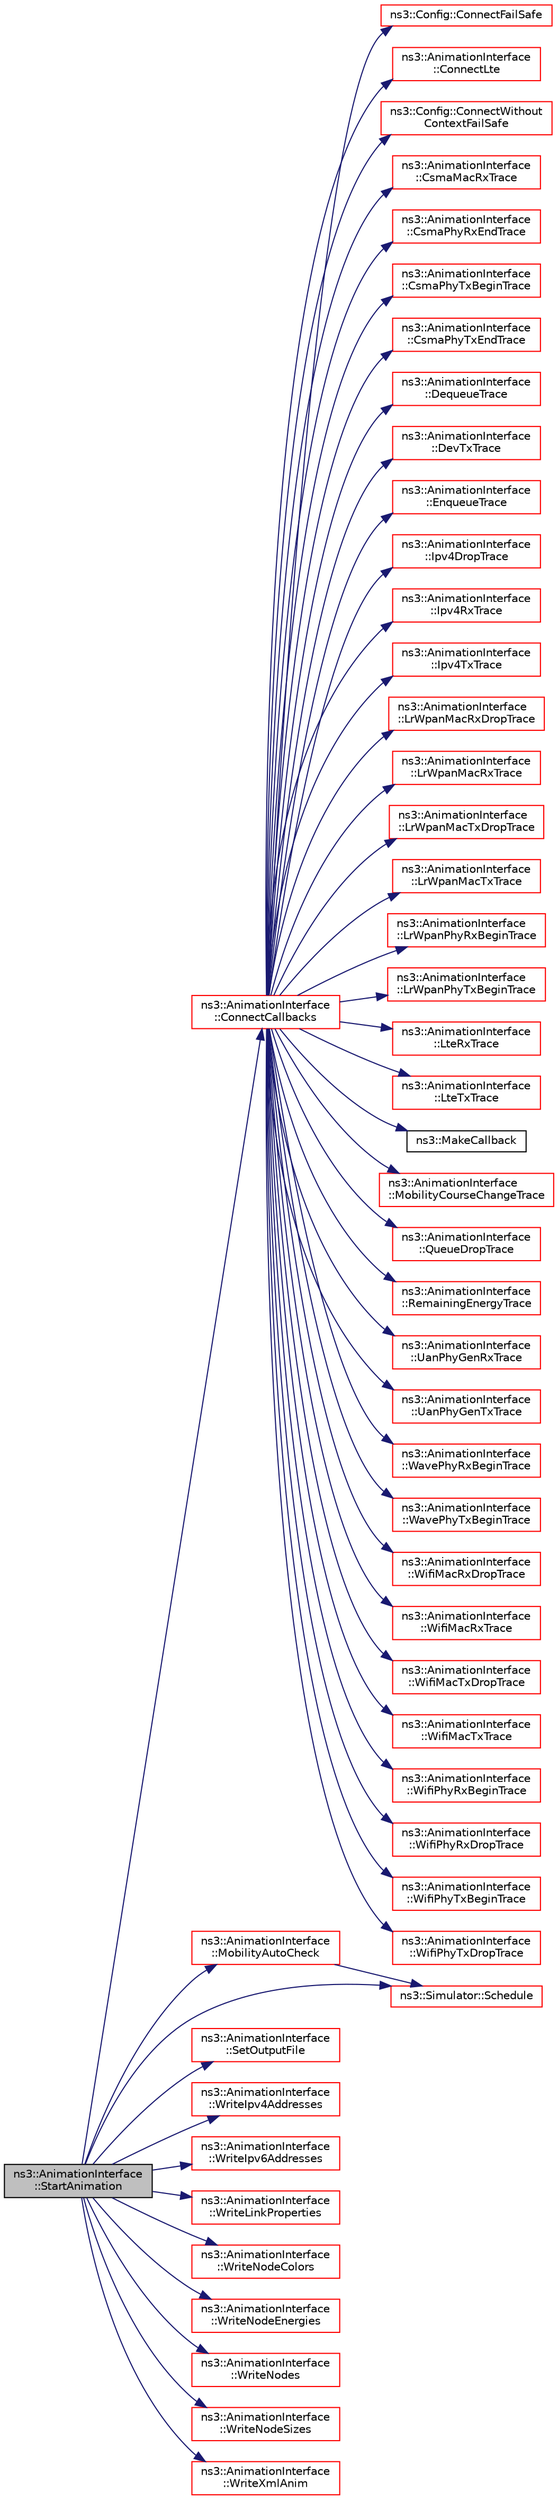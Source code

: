 digraph "ns3::AnimationInterface::StartAnimation"
{
 // LATEX_PDF_SIZE
  edge [fontname="Helvetica",fontsize="10",labelfontname="Helvetica",labelfontsize="10"];
  node [fontname="Helvetica",fontsize="10",shape=record];
  rankdir="LR";
  Node1 [label="ns3::AnimationInterface\l::StartAnimation",height=0.2,width=0.4,color="black", fillcolor="grey75", style="filled", fontcolor="black",tooltip="Start animation function."];
  Node1 -> Node2 [color="midnightblue",fontsize="10",style="solid",fontname="Helvetica"];
  Node2 [label="ns3::AnimationInterface\l::ConnectCallbacks",height=0.2,width=0.4,color="red", fillcolor="white", style="filled",URL="$classns3_1_1_animation_interface.html#a3475aa338984f2024403caa04c146027",tooltip="Connect callbacks function."];
  Node2 -> Node3 [color="midnightblue",fontsize="10",style="solid",fontname="Helvetica"];
  Node3 [label="ns3::Config::ConnectFailSafe",height=0.2,width=0.4,color="red", fillcolor="white", style="filled",URL="$namespacens3_1_1_config.html#aad60d6903a15881b81e982ad5312114a",tooltip="This function will attempt to find all trace sources which match the input path and will then connect..."];
  Node2 -> Node9 [color="midnightblue",fontsize="10",style="solid",fontname="Helvetica"];
  Node9 [label="ns3::AnimationInterface\l::ConnectLte",height=0.2,width=0.4,color="red", fillcolor="white", style="filled",URL="$classns3_1_1_animation_interface.html#a921e35bb00b2d0032dde4147bd2a200e",tooltip="Connect LTE function."];
  Node2 -> Node125 [color="midnightblue",fontsize="10",style="solid",fontname="Helvetica"];
  Node125 [label="ns3::Config::ConnectWithout\lContextFailSafe",height=0.2,width=0.4,color="red", fillcolor="white", style="filled",URL="$namespacens3_1_1_config.html#afe7da9182a8f57ffe79c2bd0e434af50",tooltip="This function will attempt to find all trace sources which match the input path and will then connect..."];
  Node2 -> Node132 [color="midnightblue",fontsize="10",style="solid",fontname="Helvetica"];
  Node132 [label="ns3::AnimationInterface\l::CsmaMacRxTrace",height=0.2,width=0.4,color="red", fillcolor="white", style="filled",URL="$classns3_1_1_animation_interface.html#a8ca49462ea639259c8b967d8a020d93f",tooltip="CSMA MAC receive trace function."];
  Node2 -> Node134 [color="midnightblue",fontsize="10",style="solid",fontname="Helvetica"];
  Node134 [label="ns3::AnimationInterface\l::CsmaPhyRxEndTrace",height=0.2,width=0.4,color="red", fillcolor="white", style="filled",URL="$classns3_1_1_animation_interface.html#a031728e043bab0338deb86aa5f0a1c26",tooltip="CSMA Phy receive end trace function."];
  Node2 -> Node135 [color="midnightblue",fontsize="10",style="solid",fontname="Helvetica"];
  Node135 [label="ns3::AnimationInterface\l::CsmaPhyTxBeginTrace",height=0.2,width=0.4,color="red", fillcolor="white", style="filled",URL="$classns3_1_1_animation_interface.html#a5a5e67141fc717272c0c44a5afbae89a",tooltip="CSMA Phy transmit begin trace function."];
  Node2 -> Node136 [color="midnightblue",fontsize="10",style="solid",fontname="Helvetica"];
  Node136 [label="ns3::AnimationInterface\l::CsmaPhyTxEndTrace",height=0.2,width=0.4,color="red", fillcolor="white", style="filled",URL="$classns3_1_1_animation_interface.html#ad3d82da5ad705ec6c7be332fd1fcc911",tooltip="CSMA Phy transmit end trace function."];
  Node2 -> Node151 [color="midnightblue",fontsize="10",style="solid",fontname="Helvetica"];
  Node151 [label="ns3::AnimationInterface\l::DequeueTrace",height=0.2,width=0.4,color="red", fillcolor="white", style="filled",URL="$classns3_1_1_animation_interface.html#a3338ee557373400f3ca037da281b13d5",tooltip="Dequeue trace function."];
  Node2 -> Node152 [color="midnightblue",fontsize="10",style="solid",fontname="Helvetica"];
  Node152 [label="ns3::AnimationInterface\l::DevTxTrace",height=0.2,width=0.4,color="red", fillcolor="white", style="filled",URL="$classns3_1_1_animation_interface.html#aefbe6c9288eaf784e7ba0cc875b5c319",tooltip="Device transmit trace function."];
  Node2 -> Node153 [color="midnightblue",fontsize="10",style="solid",fontname="Helvetica"];
  Node153 [label="ns3::AnimationInterface\l::EnqueueTrace",height=0.2,width=0.4,color="red", fillcolor="white", style="filled",URL="$classns3_1_1_animation_interface.html#ab44b5fe960865d3da6fec1fabb2a6416",tooltip="Enqueue trace function."];
  Node2 -> Node154 [color="midnightblue",fontsize="10",style="solid",fontname="Helvetica"];
  Node154 [label="ns3::AnimationInterface\l::Ipv4DropTrace",height=0.2,width=0.4,color="red", fillcolor="white", style="filled",URL="$classns3_1_1_animation_interface.html#a3942d87e39b866782a27ecbd3df53027",tooltip="IPv4 drop trace function."];
  Node2 -> Node155 [color="midnightblue",fontsize="10",style="solid",fontname="Helvetica"];
  Node155 [label="ns3::AnimationInterface\l::Ipv4RxTrace",height=0.2,width=0.4,color="red", fillcolor="white", style="filled",URL="$classns3_1_1_animation_interface.html#a6fcd3f147e2c1a6216c1644e36c4ca7e",tooltip="IPv4 receive trace function."];
  Node2 -> Node156 [color="midnightblue",fontsize="10",style="solid",fontname="Helvetica"];
  Node156 [label="ns3::AnimationInterface\l::Ipv4TxTrace",height=0.2,width=0.4,color="red", fillcolor="white", style="filled",URL="$classns3_1_1_animation_interface.html#ab1fb263492489097f6bdbf1f1f1e1342",tooltip="IPv4 transmit trace function."];
  Node2 -> Node157 [color="midnightblue",fontsize="10",style="solid",fontname="Helvetica"];
  Node157 [label="ns3::AnimationInterface\l::LrWpanMacRxDropTrace",height=0.2,width=0.4,color="red", fillcolor="white", style="filled",URL="$classns3_1_1_animation_interface.html#a3dff4234758156eb305dec93b3f22a23",tooltip="LR-WPAN MAC receive drop trace function."];
  Node2 -> Node158 [color="midnightblue",fontsize="10",style="solid",fontname="Helvetica"];
  Node158 [label="ns3::AnimationInterface\l::LrWpanMacRxTrace",height=0.2,width=0.4,color="red", fillcolor="white", style="filled",URL="$classns3_1_1_animation_interface.html#aaaa9c30fd38ae0b27ffcf06139e3cdb9",tooltip="LR-WPAN MAC receive trace function."];
  Node2 -> Node159 [color="midnightblue",fontsize="10",style="solid",fontname="Helvetica"];
  Node159 [label="ns3::AnimationInterface\l::LrWpanMacTxDropTrace",height=0.2,width=0.4,color="red", fillcolor="white", style="filled",URL="$classns3_1_1_animation_interface.html#aaa51a08fdee148432a47a96ea72985ca",tooltip="LR-WPAN MAC transmit drop trace function."];
  Node2 -> Node160 [color="midnightblue",fontsize="10",style="solid",fontname="Helvetica"];
  Node160 [label="ns3::AnimationInterface\l::LrWpanMacTxTrace",height=0.2,width=0.4,color="red", fillcolor="white", style="filled",URL="$classns3_1_1_animation_interface.html#ad112dcaed89e607fae9a3ac83cf99f7c",tooltip="LR-WPAN MAC transmit trace function."];
  Node2 -> Node161 [color="midnightblue",fontsize="10",style="solid",fontname="Helvetica"];
  Node161 [label="ns3::AnimationInterface\l::LrWpanPhyRxBeginTrace",height=0.2,width=0.4,color="red", fillcolor="white", style="filled",URL="$classns3_1_1_animation_interface.html#a1457c08242d10ec3506242cc9699c836",tooltip="LR-WPAN Phy receive begin trace function."];
  Node2 -> Node162 [color="midnightblue",fontsize="10",style="solid",fontname="Helvetica"];
  Node162 [label="ns3::AnimationInterface\l::LrWpanPhyTxBeginTrace",height=0.2,width=0.4,color="red", fillcolor="white", style="filled",URL="$classns3_1_1_animation_interface.html#a0e7f7deb7c291468723657f263317ee9",tooltip="LR-WPAN Phy receive begin trace function."];
  Node2 -> Node165 [color="midnightblue",fontsize="10",style="solid",fontname="Helvetica"];
  Node165 [label="ns3::AnimationInterface\l::LteRxTrace",height=0.2,width=0.4,color="red", fillcolor="white", style="filled",URL="$classns3_1_1_animation_interface.html#a1b44e17f04eb8cdb33de77c7ec544cd6",tooltip="LTE receive trace function."];
  Node2 -> Node168 [color="midnightblue",fontsize="10",style="solid",fontname="Helvetica"];
  Node168 [label="ns3::AnimationInterface\l::LteTxTrace",height=0.2,width=0.4,color="red", fillcolor="white", style="filled",URL="$classns3_1_1_animation_interface.html#a4bcc6c6e4eaa0243190e94c74cd4d59e",tooltip="LTE transmit trace function."];
  Node2 -> Node122 [color="midnightblue",fontsize="10",style="solid",fontname="Helvetica"];
  Node122 [label="ns3::MakeCallback",height=0.2,width=0.4,color="black", fillcolor="white", style="filled",URL="$namespacens3.html#af1dde3c04374147fca0cfe3b0766d664",tooltip="Build Callbacks for class method members which take varying numbers of arguments and potentially retu..."];
  Node2 -> Node172 [color="midnightblue",fontsize="10",style="solid",fontname="Helvetica"];
  Node172 [label="ns3::AnimationInterface\l::MobilityCourseChangeTrace",height=0.2,width=0.4,color="red", fillcolor="white", style="filled",URL="$classns3_1_1_animation_interface.html#aa1b50061a3743f10ef7c2c59040022e4",tooltip="Mobility course change trace function."];
  Node2 -> Node175 [color="midnightblue",fontsize="10",style="solid",fontname="Helvetica"];
  Node175 [label="ns3::AnimationInterface\l::QueueDropTrace",height=0.2,width=0.4,color="red", fillcolor="white", style="filled",URL="$classns3_1_1_animation_interface.html#afa6b75f93825dec85b110cc9461815c0",tooltip="Queue trace function."];
  Node2 -> Node176 [color="midnightblue",fontsize="10",style="solid",fontname="Helvetica"];
  Node176 [label="ns3::AnimationInterface\l::RemainingEnergyTrace",height=0.2,width=0.4,color="red", fillcolor="white", style="filled",URL="$classns3_1_1_animation_interface.html#a37b79091bdb14b5fe94e1b3f7a90d58a",tooltip="Remaining energy trace function."];
  Node2 -> Node179 [color="midnightblue",fontsize="10",style="solid",fontname="Helvetica"];
  Node179 [label="ns3::AnimationInterface\l::UanPhyGenRxTrace",height=0.2,width=0.4,color="red", fillcolor="white", style="filled",URL="$classns3_1_1_animation_interface.html#a8ced521c1d66785fd2920ec0fe52fee4",tooltip="UAN Phy gen receive trace function."];
  Node2 -> Node180 [color="midnightblue",fontsize="10",style="solid",fontname="Helvetica"];
  Node180 [label="ns3::AnimationInterface\l::UanPhyGenTxTrace",height=0.2,width=0.4,color="red", fillcolor="white", style="filled",URL="$classns3_1_1_animation_interface.html#a7cf0290a1181de6f4614696e5f3ea906",tooltip="UAN Phy gen transmit trace function."];
  Node2 -> Node181 [color="midnightblue",fontsize="10",style="solid",fontname="Helvetica"];
  Node181 [label="ns3::AnimationInterface\l::WavePhyRxBeginTrace",height=0.2,width=0.4,color="red", fillcolor="white", style="filled",URL="$classns3_1_1_animation_interface.html#af08889e9f06ddd922b5a179c374d0f21",tooltip="WAVE Phy receive begin trace function."];
  Node2 -> Node183 [color="midnightblue",fontsize="10",style="solid",fontname="Helvetica"];
  Node183 [label="ns3::AnimationInterface\l::WavePhyTxBeginTrace",height=0.2,width=0.4,color="red", fillcolor="white", style="filled",URL="$classns3_1_1_animation_interface.html#a55d12ba95e0e93941d5912a50ef5c1e4",tooltip="WAVE Phy transmit begin trace function."];
  Node2 -> Node184 [color="midnightblue",fontsize="10",style="solid",fontname="Helvetica"];
  Node184 [label="ns3::AnimationInterface\l::WifiMacRxDropTrace",height=0.2,width=0.4,color="red", fillcolor="white", style="filled",URL="$classns3_1_1_animation_interface.html#a2b6a14ca45b40c59a1db04a71d67f913",tooltip="wifi MAC receive drop trace function"];
  Node2 -> Node185 [color="midnightblue",fontsize="10",style="solid",fontname="Helvetica"];
  Node185 [label="ns3::AnimationInterface\l::WifiMacRxTrace",height=0.2,width=0.4,color="red", fillcolor="white", style="filled",URL="$classns3_1_1_animation_interface.html#af0f567a79961b657036e8064d01da44a",tooltip="wifi MAC receive trace function"];
  Node2 -> Node186 [color="midnightblue",fontsize="10",style="solid",fontname="Helvetica"];
  Node186 [label="ns3::AnimationInterface\l::WifiMacTxDropTrace",height=0.2,width=0.4,color="red", fillcolor="white", style="filled",URL="$classns3_1_1_animation_interface.html#a7d0270326bf5c725d2e4b704ce6753fa",tooltip="wifi MAC transmit drop trace function"];
  Node2 -> Node187 [color="midnightblue",fontsize="10",style="solid",fontname="Helvetica"];
  Node187 [label="ns3::AnimationInterface\l::WifiMacTxTrace",height=0.2,width=0.4,color="red", fillcolor="white", style="filled",URL="$classns3_1_1_animation_interface.html#aa89ac73654e71439723b97fd2abd7165",tooltip="wifi MAC transmit trace function"];
  Node2 -> Node188 [color="midnightblue",fontsize="10",style="solid",fontname="Helvetica"];
  Node188 [label="ns3::AnimationInterface\l::WifiPhyRxBeginTrace",height=0.2,width=0.4,color="red", fillcolor="white", style="filled",URL="$classns3_1_1_animation_interface.html#a3bc0fb2ec726516b1a2b8d1da00f0b1f",tooltip="wifi Phy receive begin trace function"];
  Node2 -> Node189 [color="midnightblue",fontsize="10",style="solid",fontname="Helvetica"];
  Node189 [label="ns3::AnimationInterface\l::WifiPhyRxDropTrace",height=0.2,width=0.4,color="red", fillcolor="white", style="filled",URL="$classns3_1_1_animation_interface.html#a29c5a36701ccccd00a933b946744b5ef",tooltip="wifi Phy receive drop trace function"];
  Node2 -> Node190 [color="midnightblue",fontsize="10",style="solid",fontname="Helvetica"];
  Node190 [label="ns3::AnimationInterface\l::WifiPhyTxBeginTrace",height=0.2,width=0.4,color="red", fillcolor="white", style="filled",URL="$classns3_1_1_animation_interface.html#a8cb7e4e664b6d5456c5d23f45b7111a9",tooltip="wifi Phy transmit PSDU begin trace function"];
  Node2 -> Node192 [color="midnightblue",fontsize="10",style="solid",fontname="Helvetica"];
  Node192 [label="ns3::AnimationInterface\l::WifiPhyTxDropTrace",height=0.2,width=0.4,color="red", fillcolor="white", style="filled",URL="$classns3_1_1_animation_interface.html#add1a11f8ca980b4f4b9026b819603c45",tooltip="wifi Phy transmit drop trace function"];
  Node1 -> Node195 [color="midnightblue",fontsize="10",style="solid",fontname="Helvetica"];
  Node195 [label="ns3::AnimationInterface\l::MobilityAutoCheck",height=0.2,width=0.4,color="red", fillcolor="white", style="filled",URL="$classns3_1_1_animation_interface.html#a23e31bf019017e94d49dd139718e93f4",tooltip="Mobility auto check function."];
  Node195 -> Node201 [color="midnightblue",fontsize="10",style="solid",fontname="Helvetica"];
  Node201 [label="ns3::Simulator::Schedule",height=0.2,width=0.4,color="red", fillcolor="white", style="filled",URL="$classns3_1_1_simulator.html#a3da7d28335c8ac0e3e86781f766df241",tooltip="Schedule an event to expire after delay."];
  Node1 -> Node201 [color="midnightblue",fontsize="10",style="solid",fontname="Helvetica"];
  Node1 -> Node211 [color="midnightblue",fontsize="10",style="solid",fontname="Helvetica"];
  Node211 [label="ns3::AnimationInterface\l::SetOutputFile",height=0.2,width=0.4,color="red", fillcolor="white", style="filled",URL="$classns3_1_1_animation_interface.html#a48c36c7840410330afb993d1c33edc4c",tooltip="Set output file function."];
  Node1 -> Node212 [color="midnightblue",fontsize="10",style="solid",fontname="Helvetica"];
  Node212 [label="ns3::AnimationInterface\l::WriteIpv4Addresses",height=0.2,width=0.4,color="red", fillcolor="white", style="filled",URL="$classns3_1_1_animation_interface.html#a45b100b1e083fb646479c09448177afa",tooltip="Write IPv4 Addresses function."];
  Node1 -> Node216 [color="midnightblue",fontsize="10",style="solid",fontname="Helvetica"];
  Node216 [label="ns3::AnimationInterface\l::WriteIpv6Addresses",height=0.2,width=0.4,color="red", fillcolor="white", style="filled",URL="$classns3_1_1_animation_interface.html#ab7d08c1871c6b1c2858d3d536bbdcee2",tooltip="Write IPv6 Addresses function."];
  Node1 -> Node218 [color="midnightblue",fontsize="10",style="solid",fontname="Helvetica"];
  Node218 [label="ns3::AnimationInterface\l::WriteLinkProperties",height=0.2,width=0.4,color="red", fillcolor="white", style="filled",URL="$classns3_1_1_animation_interface.html#a458296bfceb6bd8b53b4c9bf38b5fdc7",tooltip="Write link properties function."];
  Node1 -> Node244 [color="midnightblue",fontsize="10",style="solid",fontname="Helvetica"];
  Node244 [label="ns3::AnimationInterface\l::WriteNodeColors",height=0.2,width=0.4,color="red", fillcolor="white", style="filled",URL="$classns3_1_1_animation_interface.html#ac5c5f326ca346e340a0a3e9ec50d94ee",tooltip="Write node colors function."];
  Node1 -> Node246 [color="midnightblue",fontsize="10",style="solid",fontname="Helvetica"];
  Node246 [label="ns3::AnimationInterface\l::WriteNodeEnergies",height=0.2,width=0.4,color="red", fillcolor="white", style="filled",URL="$classns3_1_1_animation_interface.html#a8a7475d05d49943291911223cc4d4276",tooltip="Write node energies function."];
  Node1 -> Node250 [color="midnightblue",fontsize="10",style="solid",fontname="Helvetica"];
  Node250 [label="ns3::AnimationInterface\l::WriteNodes",height=0.2,width=0.4,color="red", fillcolor="white", style="filled",URL="$classns3_1_1_animation_interface.html#abf98081f1a5ff14401187b5e135aa6a9",tooltip="Write nodes function."];
  Node1 -> Node252 [color="midnightblue",fontsize="10",style="solid",fontname="Helvetica"];
  Node252 [label="ns3::AnimationInterface\l::WriteNodeSizes",height=0.2,width=0.4,color="red", fillcolor="white", style="filled",URL="$classns3_1_1_animation_interface.html#a085198bcb57441ab8d46790e5dccf2e3",tooltip="Write node sizes function."];
  Node1 -> Node255 [color="midnightblue",fontsize="10",style="solid",fontname="Helvetica"];
  Node255 [label="ns3::AnimationInterface\l::WriteXmlAnim",height=0.2,width=0.4,color="red", fillcolor="white", style="filled",URL="$classns3_1_1_animation_interface.html#a85f0c329f436169ad81b3a861b66e65b",tooltip="Write XML anim function."];
}
